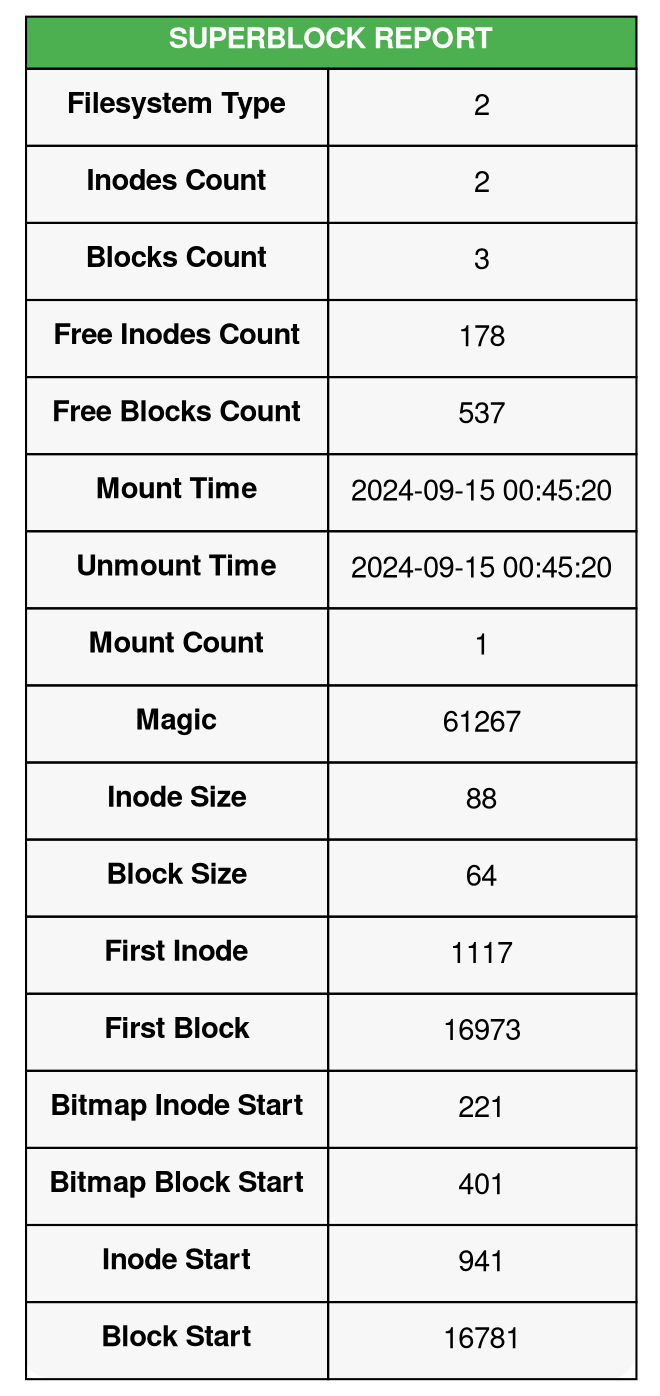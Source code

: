 digraph G {
		node [shape=plaintext, fontname="Helvetica, Arial, sans-serif"]
		tabla [label=<
			<table border="0" cellborder="1" cellspacing="0" cellpadding="10" bgcolor="#f7f7f7" style="rounded">
				<tr><td colspan="2" bgcolor="#4CAF50" align="center" cellpadding="4" cellspacing="0"><b><font color="white">SUPERBLOCK REPORT</font></b></td></tr>
				<tr bgcolor="#eeeeee"><td><b>Filesystem Type</b></td><td>2</td></tr>
				<tr><td><b>Inodes Count</b></td><td>2</td></tr>
				<tr bgcolor="#eeeeee"><td><b>Blocks Count</b></td><td>3</td></tr>
				<tr><td><b>Free Inodes Count</b></td><td>178</td></tr>
				<tr bgcolor="#eeeeee"><td><b>Free Blocks Count</b></td><td>537</td></tr>
				<tr><td><b>Mount Time</b></td><td>2024-09-15 00:45:20</td></tr>
				<tr bgcolor="#eeeeee"><td><b>Unmount Time</b></td><td>2024-09-15 00:45:20</td></tr>
				<tr><td><b>Mount Count</b></td><td>1</td></tr>
				<tr bgcolor="#eeeeee"><td><b>Magic</b></td><td>61267</td></tr>
				<tr><td><b>Inode Size</b></td><td>88</td></tr>
				<tr bgcolor="#eeeeee"><td><b>Block Size</b></td><td>64</td></tr>
				<tr><td><b>First Inode</b></td><td>1117</td></tr>
				<tr bgcolor="#eeeeee"><td><b>First Block</b></td><td>16973</td></tr>
				<tr><td><b>Bitmap Inode Start</b></td><td>221</td></tr>
				<tr bgcolor="#eeeeee"><td><b>Bitmap Block Start</b></td><td>401</td></tr>
				<tr><td><b>Inode Start</b></td><td>941</td></tr>
				<tr bgcolor="#eeeeee"><td><b>Block Start</b></td><td>16781</td></tr>
			</table>
		> ]}
	